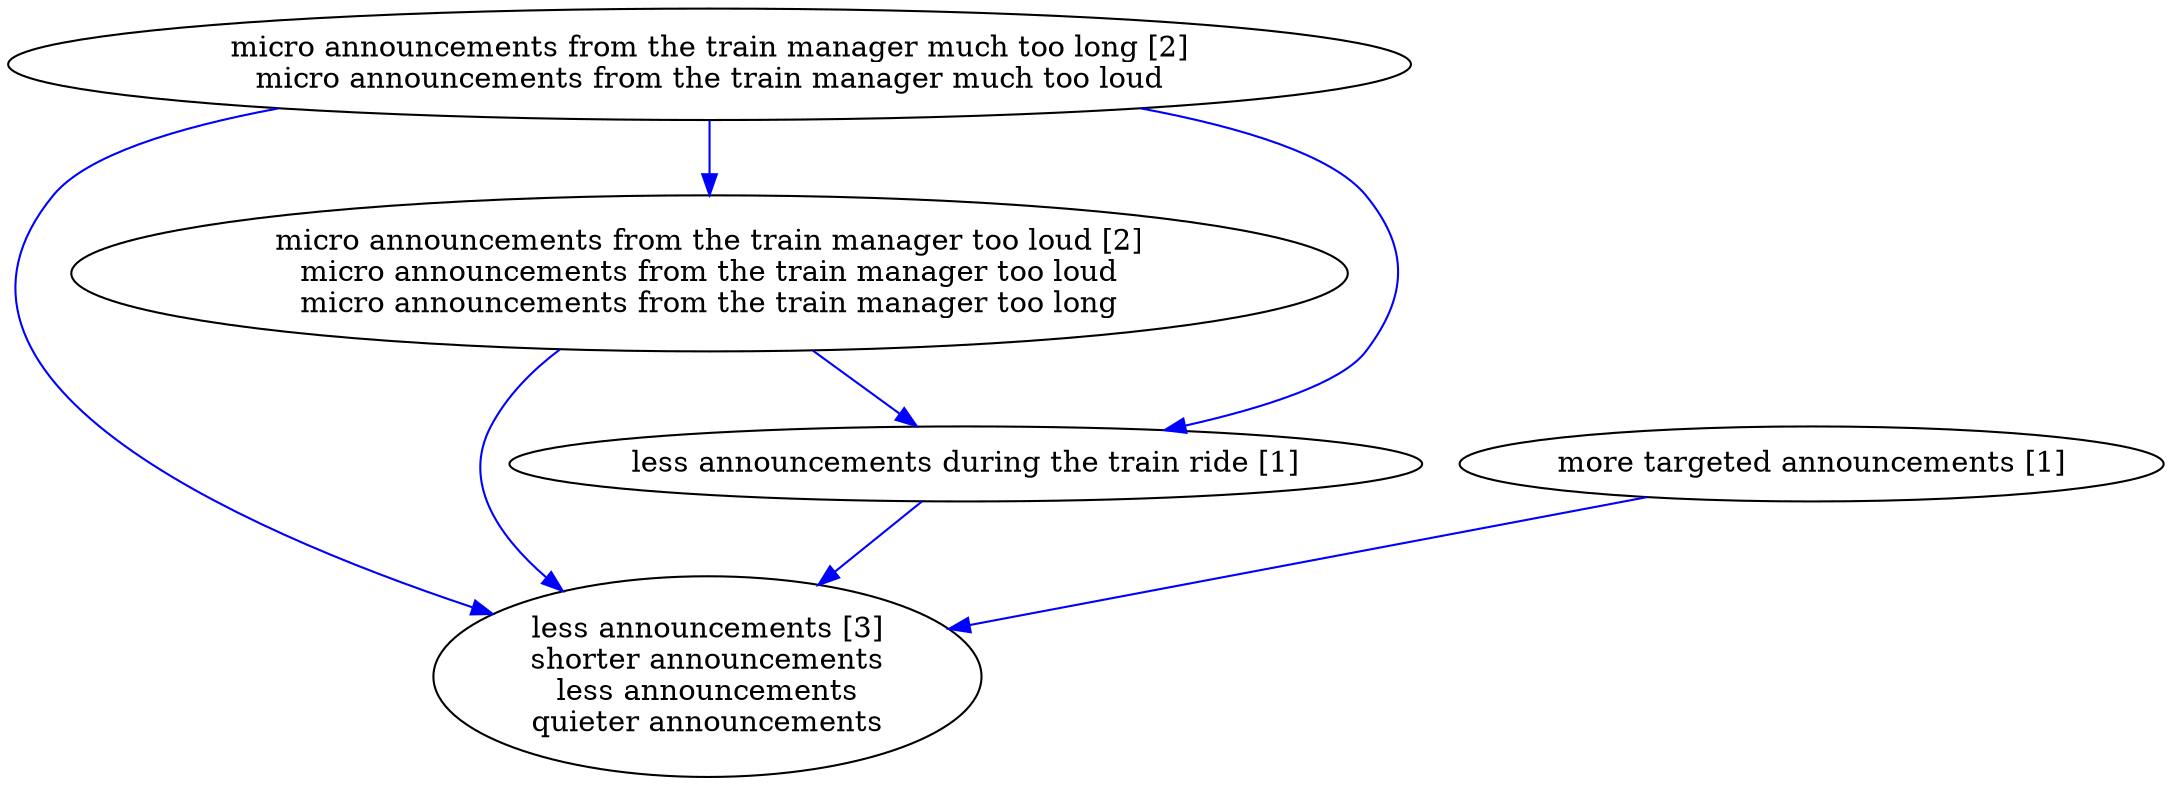digraph collapsedGraph {
"less announcements [3]\nshorter announcements\nless announcements\nquieter announcements""micro announcements from the train manager much too long [2]\nmicro announcements from the train manager much too loud""micro announcements from the train manager too loud [2]\nmicro announcements from the train manager too loud\nmicro announcements from the train manager too long""less announcements during the train ride [1]""more targeted announcements [1]""micro announcements from the train manager much too long [2]\nmicro announcements from the train manager much too loud" -> "less announcements [3]\nshorter announcements\nless announcements\nquieter announcements" [color=blue]
"micro announcements from the train manager much too long [2]\nmicro announcements from the train manager much too loud" -> "less announcements during the train ride [1]" [color=blue]
"micro announcements from the train manager too loud [2]\nmicro announcements from the train manager too loud\nmicro announcements from the train manager too long" -> "less announcements [3]\nshorter announcements\nless announcements\nquieter announcements" [color=blue]
"micro announcements from the train manager too loud [2]\nmicro announcements from the train manager too loud\nmicro announcements from the train manager too long" -> "less announcements during the train ride [1]" [color=blue]
"micro announcements from the train manager much too long [2]\nmicro announcements from the train manager much too loud" -> "micro announcements from the train manager too loud [2]\nmicro announcements from the train manager too loud\nmicro announcements from the train manager too long" [color=blue]
"less announcements during the train ride [1]" -> "less announcements [3]\nshorter announcements\nless announcements\nquieter announcements" [color=blue]
"more targeted announcements [1]" -> "less announcements [3]\nshorter announcements\nless announcements\nquieter announcements" [color=blue]
}